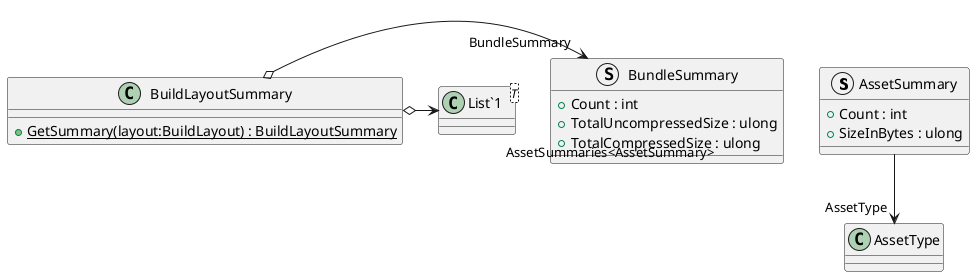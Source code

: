 @startuml
struct AssetSummary {
    + Count : int
    + SizeInBytes : ulong
}
struct BundleSummary {
    + Count : int
    + TotalUncompressedSize : ulong
    + TotalCompressedSize : ulong
}
class BuildLayoutSummary {
    + {static} GetSummary(layout:BuildLayout) : BuildLayoutSummary
}
class "List`1"<T> {
}
AssetSummary --> "AssetType" AssetType
BuildLayoutSummary o-> "BundleSummary" BundleSummary
BuildLayoutSummary o-> "AssetSummaries<AssetSummary>" "List`1"
@enduml
